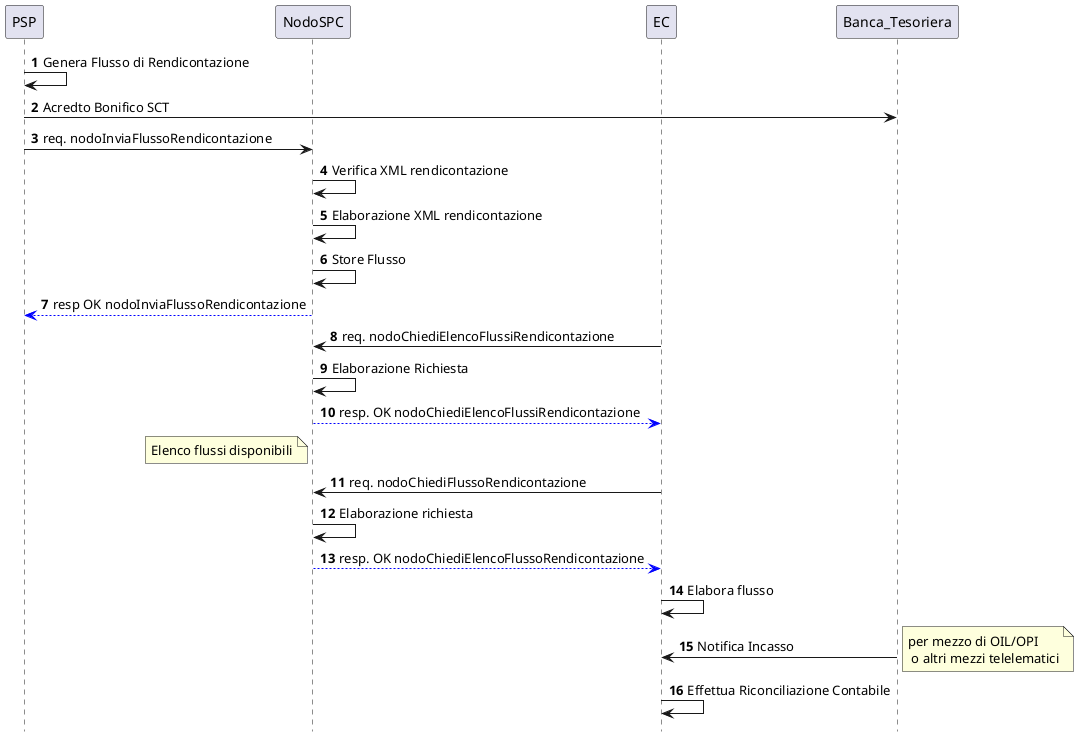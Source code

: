 @startuml
hide footbox
autonumber
participant PSP
PSP -> PSP: Genera Flusso di Rendicontazione
PSP -> Banca_Tesoriera: Acredto Bonifico SCT
PSP -> NodoSPC: req. nodoInviaFlussoRendicontazione
NodoSPC -> NodoSPC: Verifica XML rendicontazione
NodoSPC -> NodoSPC: Elaborazione XML rendicontazione


NodoSPC -> NodoSPC: Store Flusso
NodoSPC -[#blue]-> PSP:resp OK nodoInviaFlussoRendicontazione

EC->NodoSPC:req. nodoChiediElencoFlussiRendicontazione
NodoSPC -> NodoSPC :Elaborazione Richiesta
NodoSPC -[#blue]->EC: resp. OK nodoChiediElencoFlussiRendicontazione
note left NodoSPC : Elenco flussi disponibili

EC -> NodoSPC: req. nodoChiediFlussoRendicontazione

NodoSPC -> NodoSPC : Elaborazione richiesta
NodoSPC-[#blue]-> EC: resp. OK nodoChiediElencoFlussoRendicontazione

EC->EC : Elabora flusso
Banca_Tesoriera -> EC : Notifica Incasso 
note right : per mezzo di OIL/OPI \n o altri mezzi telelematici
EC->EC:Effettua Riconciliazione Contabile





participant NodoSPC
participant EC
participant Banca_Tesoriera
@enduml